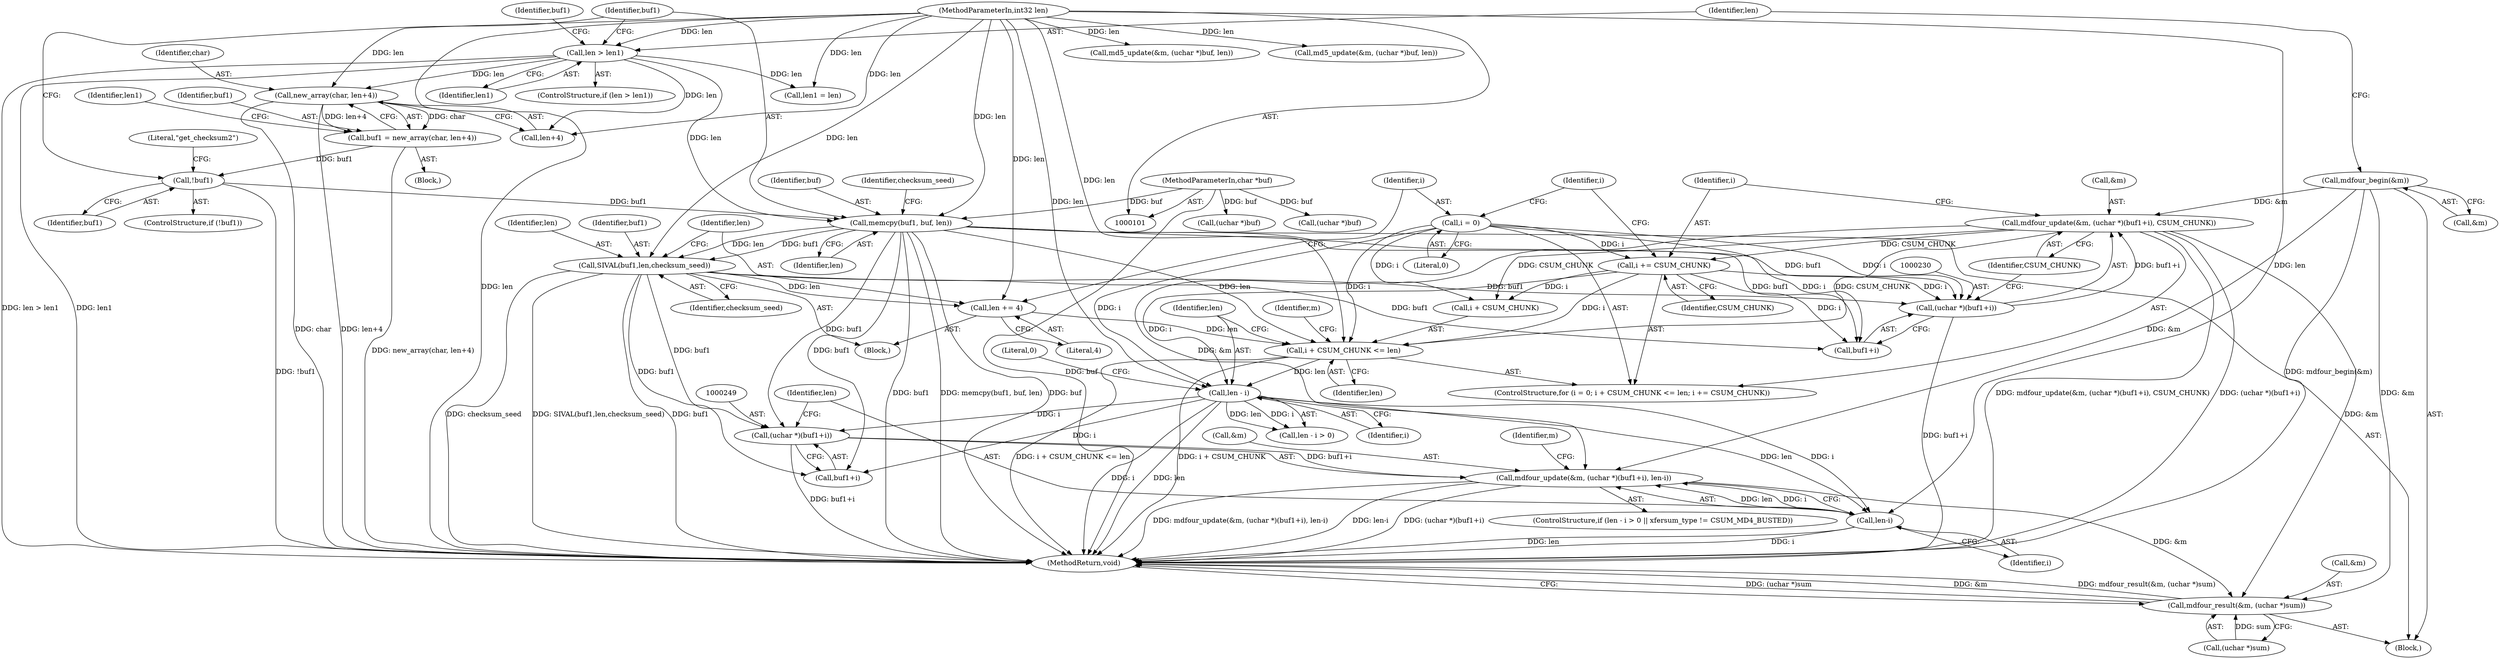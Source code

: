 digraph "0_samba_7b8a4ecd6ff9cdf4e5d3850ebf822f1e989255b3_1@API" {
"1000245" [label="(Call,mdfour_update(&m, (uchar *)(buf1+i), len-i))"];
"1000226" [label="(Call,mdfour_update(&m, (uchar *)(buf1+i), CSUM_CHUNK))"];
"1000173" [label="(Call,mdfour_begin(&m))"];
"1000229" [label="(Call,(uchar *)(buf1+i))"];
"1000200" [label="(Call,memcpy(buf1, buf, len))"];
"1000196" [label="(Call,!buf1)"];
"1000185" [label="(Call,buf1 = new_array(char, len+4))"];
"1000187" [label="(Call,new_array(char, len+4))"];
"1000177" [label="(Call,len > len1)"];
"1000103" [label="(MethodParameterIn,int32 len)"];
"1000102" [label="(MethodParameterIn,char *buf)"];
"1000207" [label="(Call,SIVAL(buf1,len,checksum_seed))"];
"1000215" [label="(Call,i = 0)"];
"1000223" [label="(Call,i += CSUM_CHUNK)"];
"1000248" [label="(Call,(uchar *)(buf1+i))"];
"1000238" [label="(Call,len - i)"];
"1000218" [label="(Call,i + CSUM_CHUNK <= len)"];
"1000211" [label="(Call,len += 4)"];
"1000253" [label="(Call,len-i)"];
"1000256" [label="(Call,mdfour_result(&m, (uchar *)sum))"];
"1000234" [label="(Identifier,CSUM_CHUNK)"];
"1000238" [label="(Call,len - i)"];
"1000227" [label="(Call,&m)"];
"1000250" [label="(Call,buf1+i)"];
"1000214" [label="(ControlStructure,for (i = 0; i + CSUM_CHUNK <= len; i += CSUM_CHUNK))"];
"1000102" [label="(MethodParameterIn,char *buf)"];
"1000258" [label="(Identifier,m)"];
"1000176" [label="(ControlStructure,if (len > len1))"];
"1000201" [label="(Identifier,buf1)"];
"1000211" [label="(Call,len += 4)"];
"1000253" [label="(Call,len-i)"];
"1000193" [label="(Identifier,len1)"];
"1000202" [label="(Identifier,buf)"];
"1000219" [label="(Call,i + CSUM_CHUNK)"];
"1000248" [label="(Call,(uchar *)(buf1+i))"];
"1000213" [label="(Literal,4)"];
"1000208" [label="(Identifier,buf1)"];
"1000197" [label="(Identifier,buf1)"];
"1000224" [label="(Identifier,i)"];
"1000259" [label="(Call,(uchar *)sum)"];
"1000229" [label="(Call,(uchar *)(buf1+i))"];
"1000180" [label="(Block,)"];
"1000189" [label="(Call,len+4)"];
"1000254" [label="(Identifier,len)"];
"1000241" [label="(Literal,0)"];
"1000177" [label="(Call,len > len1)"];
"1000192" [label="(Call,len1 = len)"];
"1000178" [label="(Identifier,len)"];
"1000231" [label="(Call,buf1+i)"];
"1000195" [label="(ControlStructure,if (!buf1))"];
"1000210" [label="(Identifier,checksum_seed)"];
"1000212" [label="(Identifier,len)"];
"1000218" [label="(Call,i + CSUM_CHUNK <= len)"];
"1000223" [label="(Call,i += CSUM_CHUNK)"];
"1000216" [label="(Identifier,i)"];
"1000182" [label="(Identifier,buf1)"];
"1000228" [label="(Identifier,m)"];
"1000257" [label="(Call,&m)"];
"1000262" [label="(MethodReturn,void)"];
"1000255" [label="(Identifier,i)"];
"1000186" [label="(Identifier,buf1)"];
"1000143" [label="(Call,(uchar *)buf)"];
"1000245" [label="(Call,mdfour_update(&m, (uchar *)(buf1+i), len-i))"];
"1000131" [label="(Call,md5_update(&m, (uchar *)buf, len))"];
"1000188" [label="(Identifier,char)"];
"1000200" [label="(Call,memcpy(buf1, buf, len))"];
"1000187" [label="(Call,new_array(char, len+4))"];
"1000173" [label="(Call,mdfour_begin(&m))"];
"1000220" [label="(Identifier,i)"];
"1000199" [label="(Literal,\"get_checksum2\")"];
"1000179" [label="(Identifier,len1)"];
"1000222" [label="(Identifier,len)"];
"1000256" [label="(Call,mdfour_result(&m, (uchar *)sum))"];
"1000226" [label="(Call,mdfour_update(&m, (uchar *)(buf1+i), CSUM_CHUNK))"];
"1000134" [label="(Call,(uchar *)buf)"];
"1000209" [label="(Identifier,len)"];
"1000225" [label="(Identifier,CSUM_CHUNK)"];
"1000246" [label="(Call,&m)"];
"1000237" [label="(Call,len - i > 0)"];
"1000169" [label="(Block,)"];
"1000140" [label="(Call,md5_update(&m, (uchar *)buf, len))"];
"1000206" [label="(Block,)"];
"1000215" [label="(Call,i = 0)"];
"1000103" [label="(MethodParameterIn,int32 len)"];
"1000240" [label="(Identifier,i)"];
"1000205" [label="(Identifier,checksum_seed)"];
"1000203" [label="(Identifier,len)"];
"1000235" [label="(ControlStructure,if (len - i > 0 || xfersum_type != CSUM_MD4_BUSTED))"];
"1000196" [label="(Call,!buf1)"];
"1000239" [label="(Identifier,len)"];
"1000207" [label="(Call,SIVAL(buf1,len,checksum_seed))"];
"1000217" [label="(Literal,0)"];
"1000185" [label="(Call,buf1 = new_array(char, len+4))"];
"1000174" [label="(Call,&m)"];
"1000245" -> "1000235"  [label="AST: "];
"1000245" -> "1000253"  [label="CFG: "];
"1000246" -> "1000245"  [label="AST: "];
"1000248" -> "1000245"  [label="AST: "];
"1000253" -> "1000245"  [label="AST: "];
"1000258" -> "1000245"  [label="CFG: "];
"1000245" -> "1000262"  [label="DDG: len-i"];
"1000245" -> "1000262"  [label="DDG: (uchar *)(buf1+i)"];
"1000245" -> "1000262"  [label="DDG: mdfour_update(&m, (uchar *)(buf1+i), len-i)"];
"1000226" -> "1000245"  [label="DDG: &m"];
"1000173" -> "1000245"  [label="DDG: &m"];
"1000248" -> "1000245"  [label="DDG: buf1+i"];
"1000253" -> "1000245"  [label="DDG: len"];
"1000253" -> "1000245"  [label="DDG: i"];
"1000245" -> "1000256"  [label="DDG: &m"];
"1000226" -> "1000214"  [label="AST: "];
"1000226" -> "1000234"  [label="CFG: "];
"1000227" -> "1000226"  [label="AST: "];
"1000229" -> "1000226"  [label="AST: "];
"1000234" -> "1000226"  [label="AST: "];
"1000224" -> "1000226"  [label="CFG: "];
"1000226" -> "1000262"  [label="DDG: mdfour_update(&m, (uchar *)(buf1+i), CSUM_CHUNK)"];
"1000226" -> "1000262"  [label="DDG: (uchar *)(buf1+i)"];
"1000226" -> "1000218"  [label="DDG: CSUM_CHUNK"];
"1000226" -> "1000219"  [label="DDG: CSUM_CHUNK"];
"1000226" -> "1000223"  [label="DDG: CSUM_CHUNK"];
"1000173" -> "1000226"  [label="DDG: &m"];
"1000229" -> "1000226"  [label="DDG: buf1+i"];
"1000226" -> "1000256"  [label="DDG: &m"];
"1000173" -> "1000169"  [label="AST: "];
"1000173" -> "1000174"  [label="CFG: "];
"1000174" -> "1000173"  [label="AST: "];
"1000178" -> "1000173"  [label="CFG: "];
"1000173" -> "1000262"  [label="DDG: mdfour_begin(&m)"];
"1000173" -> "1000256"  [label="DDG: &m"];
"1000229" -> "1000231"  [label="CFG: "];
"1000230" -> "1000229"  [label="AST: "];
"1000231" -> "1000229"  [label="AST: "];
"1000234" -> "1000229"  [label="CFG: "];
"1000229" -> "1000262"  [label="DDG: buf1+i"];
"1000200" -> "1000229"  [label="DDG: buf1"];
"1000207" -> "1000229"  [label="DDG: buf1"];
"1000215" -> "1000229"  [label="DDG: i"];
"1000223" -> "1000229"  [label="DDG: i"];
"1000200" -> "1000169"  [label="AST: "];
"1000200" -> "1000203"  [label="CFG: "];
"1000201" -> "1000200"  [label="AST: "];
"1000202" -> "1000200"  [label="AST: "];
"1000203" -> "1000200"  [label="AST: "];
"1000205" -> "1000200"  [label="CFG: "];
"1000200" -> "1000262"  [label="DDG: buf1"];
"1000200" -> "1000262"  [label="DDG: memcpy(buf1, buf, len)"];
"1000200" -> "1000262"  [label="DDG: buf"];
"1000196" -> "1000200"  [label="DDG: buf1"];
"1000102" -> "1000200"  [label="DDG: buf"];
"1000177" -> "1000200"  [label="DDG: len"];
"1000103" -> "1000200"  [label="DDG: len"];
"1000200" -> "1000207"  [label="DDG: buf1"];
"1000200" -> "1000207"  [label="DDG: len"];
"1000200" -> "1000218"  [label="DDG: len"];
"1000200" -> "1000231"  [label="DDG: buf1"];
"1000200" -> "1000248"  [label="DDG: buf1"];
"1000200" -> "1000250"  [label="DDG: buf1"];
"1000196" -> "1000195"  [label="AST: "];
"1000196" -> "1000197"  [label="CFG: "];
"1000197" -> "1000196"  [label="AST: "];
"1000199" -> "1000196"  [label="CFG: "];
"1000201" -> "1000196"  [label="CFG: "];
"1000196" -> "1000262"  [label="DDG: !buf1"];
"1000185" -> "1000196"  [label="DDG: buf1"];
"1000185" -> "1000180"  [label="AST: "];
"1000185" -> "1000187"  [label="CFG: "];
"1000186" -> "1000185"  [label="AST: "];
"1000187" -> "1000185"  [label="AST: "];
"1000193" -> "1000185"  [label="CFG: "];
"1000185" -> "1000262"  [label="DDG: new_array(char, len+4)"];
"1000187" -> "1000185"  [label="DDG: char"];
"1000187" -> "1000185"  [label="DDG: len+4"];
"1000187" -> "1000189"  [label="CFG: "];
"1000188" -> "1000187"  [label="AST: "];
"1000189" -> "1000187"  [label="AST: "];
"1000187" -> "1000262"  [label="DDG: char"];
"1000187" -> "1000262"  [label="DDG: len+4"];
"1000177" -> "1000187"  [label="DDG: len"];
"1000103" -> "1000187"  [label="DDG: len"];
"1000177" -> "1000176"  [label="AST: "];
"1000177" -> "1000179"  [label="CFG: "];
"1000178" -> "1000177"  [label="AST: "];
"1000179" -> "1000177"  [label="AST: "];
"1000182" -> "1000177"  [label="CFG: "];
"1000201" -> "1000177"  [label="CFG: "];
"1000177" -> "1000262"  [label="DDG: len1"];
"1000177" -> "1000262"  [label="DDG: len > len1"];
"1000103" -> "1000177"  [label="DDG: len"];
"1000177" -> "1000189"  [label="DDG: len"];
"1000177" -> "1000192"  [label="DDG: len"];
"1000103" -> "1000101"  [label="AST: "];
"1000103" -> "1000262"  [label="DDG: len"];
"1000103" -> "1000131"  [label="DDG: len"];
"1000103" -> "1000140"  [label="DDG: len"];
"1000103" -> "1000189"  [label="DDG: len"];
"1000103" -> "1000192"  [label="DDG: len"];
"1000103" -> "1000207"  [label="DDG: len"];
"1000103" -> "1000211"  [label="DDG: len"];
"1000103" -> "1000218"  [label="DDG: len"];
"1000103" -> "1000238"  [label="DDG: len"];
"1000103" -> "1000253"  [label="DDG: len"];
"1000102" -> "1000101"  [label="AST: "];
"1000102" -> "1000262"  [label="DDG: buf"];
"1000102" -> "1000134"  [label="DDG: buf"];
"1000102" -> "1000143"  [label="DDG: buf"];
"1000207" -> "1000206"  [label="AST: "];
"1000207" -> "1000210"  [label="CFG: "];
"1000208" -> "1000207"  [label="AST: "];
"1000209" -> "1000207"  [label="AST: "];
"1000210" -> "1000207"  [label="AST: "];
"1000212" -> "1000207"  [label="CFG: "];
"1000207" -> "1000262"  [label="DDG: buf1"];
"1000207" -> "1000262"  [label="DDG: checksum_seed"];
"1000207" -> "1000262"  [label="DDG: SIVAL(buf1,len,checksum_seed)"];
"1000207" -> "1000211"  [label="DDG: len"];
"1000207" -> "1000231"  [label="DDG: buf1"];
"1000207" -> "1000248"  [label="DDG: buf1"];
"1000207" -> "1000250"  [label="DDG: buf1"];
"1000215" -> "1000214"  [label="AST: "];
"1000215" -> "1000217"  [label="CFG: "];
"1000216" -> "1000215"  [label="AST: "];
"1000217" -> "1000215"  [label="AST: "];
"1000220" -> "1000215"  [label="CFG: "];
"1000215" -> "1000218"  [label="DDG: i"];
"1000215" -> "1000219"  [label="DDG: i"];
"1000215" -> "1000223"  [label="DDG: i"];
"1000215" -> "1000231"  [label="DDG: i"];
"1000215" -> "1000238"  [label="DDG: i"];
"1000223" -> "1000214"  [label="AST: "];
"1000223" -> "1000225"  [label="CFG: "];
"1000224" -> "1000223"  [label="AST: "];
"1000225" -> "1000223"  [label="AST: "];
"1000220" -> "1000223"  [label="CFG: "];
"1000223" -> "1000218"  [label="DDG: i"];
"1000223" -> "1000219"  [label="DDG: i"];
"1000223" -> "1000231"  [label="DDG: i"];
"1000223" -> "1000238"  [label="DDG: i"];
"1000248" -> "1000250"  [label="CFG: "];
"1000249" -> "1000248"  [label="AST: "];
"1000250" -> "1000248"  [label="AST: "];
"1000254" -> "1000248"  [label="CFG: "];
"1000248" -> "1000262"  [label="DDG: buf1+i"];
"1000238" -> "1000248"  [label="DDG: i"];
"1000238" -> "1000237"  [label="AST: "];
"1000238" -> "1000240"  [label="CFG: "];
"1000239" -> "1000238"  [label="AST: "];
"1000240" -> "1000238"  [label="AST: "];
"1000241" -> "1000238"  [label="CFG: "];
"1000238" -> "1000262"  [label="DDG: len"];
"1000238" -> "1000262"  [label="DDG: i"];
"1000238" -> "1000237"  [label="DDG: len"];
"1000238" -> "1000237"  [label="DDG: i"];
"1000218" -> "1000238"  [label="DDG: len"];
"1000238" -> "1000250"  [label="DDG: i"];
"1000238" -> "1000253"  [label="DDG: len"];
"1000238" -> "1000253"  [label="DDG: i"];
"1000218" -> "1000214"  [label="AST: "];
"1000218" -> "1000222"  [label="CFG: "];
"1000219" -> "1000218"  [label="AST: "];
"1000222" -> "1000218"  [label="AST: "];
"1000228" -> "1000218"  [label="CFG: "];
"1000239" -> "1000218"  [label="CFG: "];
"1000218" -> "1000262"  [label="DDG: i + CSUM_CHUNK <= len"];
"1000218" -> "1000262"  [label="DDG: i + CSUM_CHUNK"];
"1000211" -> "1000218"  [label="DDG: len"];
"1000211" -> "1000206"  [label="AST: "];
"1000211" -> "1000213"  [label="CFG: "];
"1000212" -> "1000211"  [label="AST: "];
"1000213" -> "1000211"  [label="AST: "];
"1000216" -> "1000211"  [label="CFG: "];
"1000253" -> "1000255"  [label="CFG: "];
"1000254" -> "1000253"  [label="AST: "];
"1000255" -> "1000253"  [label="AST: "];
"1000253" -> "1000262"  [label="DDG: i"];
"1000253" -> "1000262"  [label="DDG: len"];
"1000256" -> "1000169"  [label="AST: "];
"1000256" -> "1000259"  [label="CFG: "];
"1000257" -> "1000256"  [label="AST: "];
"1000259" -> "1000256"  [label="AST: "];
"1000262" -> "1000256"  [label="CFG: "];
"1000256" -> "1000262"  [label="DDG: (uchar *)sum"];
"1000256" -> "1000262"  [label="DDG: &m"];
"1000256" -> "1000262"  [label="DDG: mdfour_result(&m, (uchar *)sum)"];
"1000259" -> "1000256"  [label="DDG: sum"];
}
